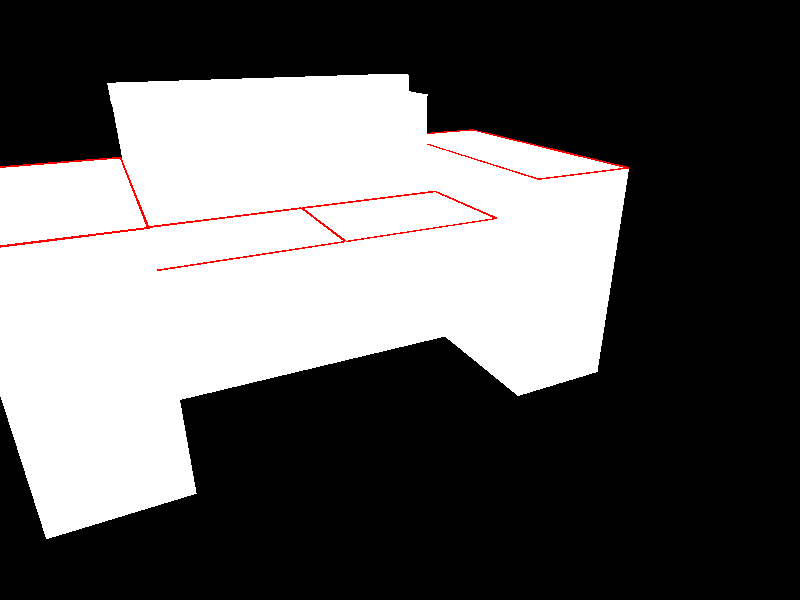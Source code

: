 #declare RoomWidth = 632;
#declare RoomLength = 1016;
#declare RoomHeight = 335;

#declare HalfRoomWidth = RoomWidth/2;
#declare HalfRoomLength = RoomLength/2;
#declare SeatedEyeHeight = 112;


#declare CenterSeated = <HalfRoomWidth,SeatedEyeHeight, HalfRoomLength>;
#declare CenterCeiling = <HalfRoomWidth,RoomHeight, HalfRoomLength>;
#declare Margret = <HalfRoomWidth,SeatedEyeHeight, 40>;
#declare Justin = <HalfRoomWidth, SeatedEyeHeight, RoomLength>;
#declare CouchLook = <0,0,0>;
#declare CameraPosCouchLook = CouchLook + <-150,75,75>;
#declare CloseUpOnOrigin = <10,10,-50>;
#declare FarLookOrigin = <10,10,-75>;
#declare TopLookOrigin = <10, 75,0>; 

#declare DoorWidth = 91;
#declare DoorHeight = 236;
#declare DoorDepth = 16;
#declare DoorDistanceFromRightWall = 188;
#declare DoorwayCutout = box{
    <0,0,-DoorDepth/2>
    <DoorWidth,DoorHeight,DoorDepth/2>
    translate <RoomWidth-DoorDistanceFromRightWall,0,RoomLength>
}


#declare CATLab = box{
    <0,0,0>
    <RoomWidth, RoomHeight, RoomLength>  
    texture{
        pigment{ 
            rgb <0,0,1>
        }
    }
}

#declare WindowHeight = 150.5;
#declare WindowDistanceFromGround = 89;
#declare Windows = box{
    <0,0,-DoorDepth>
    <RoomWidth, WindowHeight, DoorDepth>
    translate <0,WindowDistanceFromGround,0>
}


//Couch starts here

#declare ArmRestZ = 89/1.5;
#declare ArmRestY = 49;
#declare ArmRestX = 23.5;
#declare BottomCushionX = 35;
#declare BottomCushionZ = 27;
#declare BottomCushionY = 15;
#declare FrameBackY = 65;
#declare BackCushionY = 38;
#declare BackCushionX = BottomCushionX;
#declare BackCushionZ = BottomCushionY;
#declare FrameBottomY = 23;
#declare CouchFrameBackZ = 5;
#declare CouchTexture = texture{
        pigment{ 
            rgb <1,1,1>
        }
    }
#declare PipingTexture = texture{
        pigment{ 
            rgb <1,0,0>
        }
    }

#declare BottomCushion = merge{ 
    //Body
    box{
        <0,0,0>
        <BottomCushionX,BottomCushionY,BottomCushionZ> 
        texture{CouchTexture}
    }
    //Piping
    box {
        <0,BottomCushionY,0>
        <.3,BottomCushionY+.3,BottomCushionZ>
        texture{PipingTexture}
    }
    box {
        <0,BottomCushionY,0>
        <BottomCushionX,BottomCushionY+.3,.3>
        texture{PipingTexture}
    }
    box {
        <BottomCushionX,BottomCushionY,0>
        <BottomCushionX,BottomCushionY+.3,BottomCushionZ>
        texture{PipingTexture}
    }
    box {
        <0,BottomCushionY,BottomCushionZ>
        <BottomCushionX,BottomCushionY+.3,BottomCushionZ>
        texture{PipingTexture}
    }
}
#declare BothBottomCushions = merge{
    object{BottomCushion}
    object{
        BottomCushion
        translate<BottomCushionX,0,0>
    }
}
#declare ArmRest = merge{
    //Body
    box {
        <0,0,0>
        <ArmRestX,ArmRestY,ArmRestZ>
        texture{CouchTexture}
    }
    //Piping
    box {
        <0,ArmRestY,0>
        <.3,ArmRestY+.3,ArmRestZ>
        texture{PipingTexture}
    }
    box {
        <0,ArmRestY,0>
        <ArmRestX,ArmRestY+.3,.3>
        texture{PipingTexture}
    }
    box {
        <ArmRestX,ArmRestY,0>
        <ArmRestX,ArmRestY+.3,ArmRestZ>
        texture{PipingTexture}
    }
    box {
        <0,ArmRestY,ArmRestZ>
        <ArmRestX,ArmRestY+.3,ArmRestZ>
        texture{PipingTexture}
    }
}
#declare CouchFrameBottom = box{
    <0,0,0>
    <2*BottomCushionX,FrameBottomY,BottomCushionZ>
    texture{CouchTexture}
}
#declare CouchFrameBack = box{
    <0,0,0>
    <2*BottomCushionX,FrameBackY,CouchFrameBackZ>
    texture{CouchTexture}
}
#declare BackCushion = box{
    <0,0,0>
    <BackCushionX,BackCushionY,BackCushionZ> 
    texture{CouchTexture}
}
#declare BothBackCushions = merge{
    object{BackCushion}
    object{
        BackCushion
        translate <BackCushionX,0,0>
    }
}
#declare Couch = merge{
    object{BothBottomCushions
        translate <0,FrameBottomY,CouchFrameBackZ+BackCushionZ>
    }
    object{BothBackCushions
        translate<0,FrameBottomY,0>
    }
    object{CouchFrameBottom}
    object{CouchFrameBack}
    object{ArmRest
        translate<-ArmRestX,0,0>
    }
    object{ArmRest
        translate<2*BottomCushionX,0,0>
    } 
} 


camera{
    location CameraPosCouchLook
    look_at CouchLook
}

light_source{
    CenterCeiling
    rgb<1,1,1>        
}
light_source{
    <0,200,0>
    rgb<1,1,1>
}




object{
    Couch
    rotate <0,-90,0>
}

/*difference{ 
    object{
        CATLab
        scale 1.001
    }
    object{CATLab}
    object{DoorwayCutout}
    object{Windows}
} */


